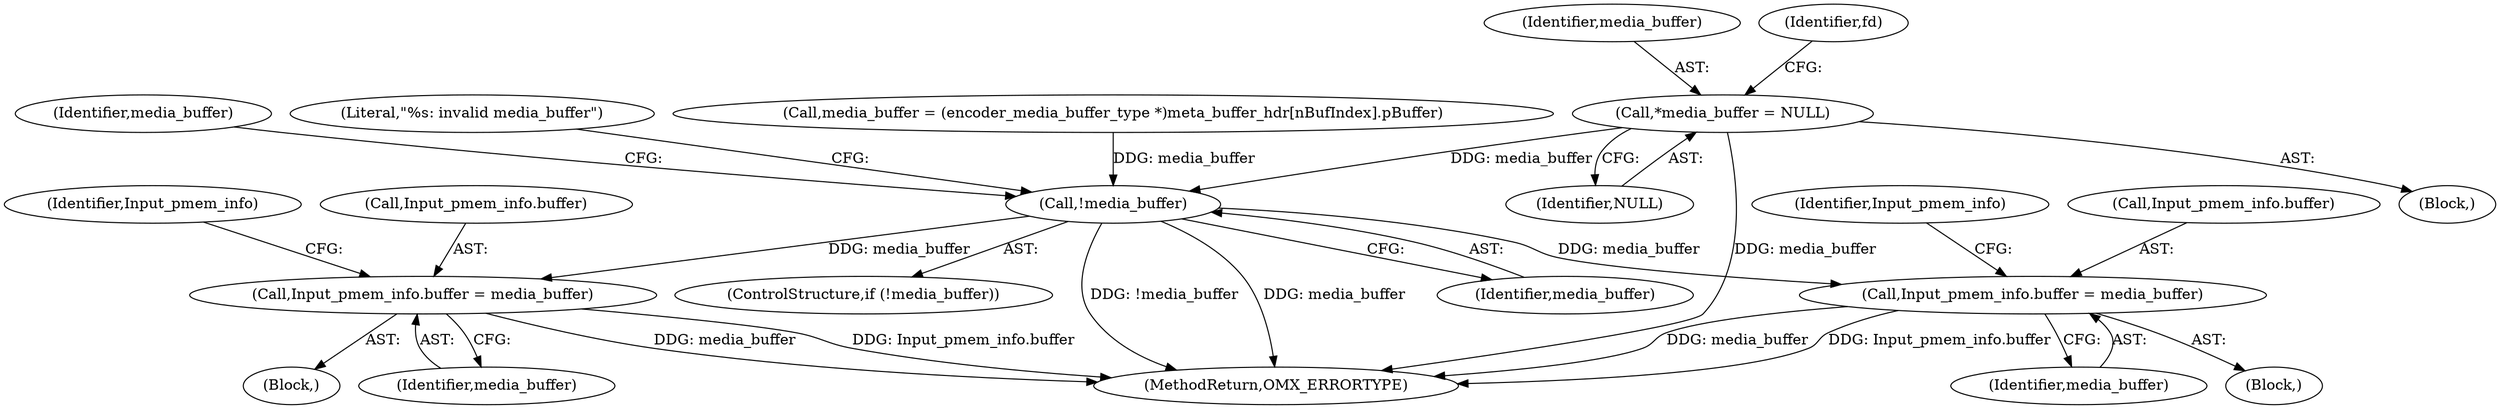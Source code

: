 digraph "0_Android_4ed06d14080d8667d5be14eed200e378cba78345_0@pointer" {
"1000125" [label="(Call,*media_buffer = NULL)"];
"1000314" [label="(Call,!media_buffer)"];
"1000329" [label="(Call,Input_pmem_info.buffer = media_buffer)"];
"1000393" [label="(Call,Input_pmem_info.buffer = media_buffer)"];
"1000393" [label="(Call,Input_pmem_info.buffer = media_buffer)"];
"1000125" [label="(Call,*media_buffer = NULL)"];
"1000104" [label="(Block,)"];
"1000397" [label="(Identifier,media_buffer)"];
"1000400" [label="(Identifier,Input_pmem_info)"];
"1000328" [label="(Block,)"];
"1000315" [label="(Identifier,media_buffer)"];
"1000394" [label="(Call,Input_pmem_info.buffer)"];
"1000336" [label="(Identifier,Input_pmem_info)"];
"1000314" [label="(Call,!media_buffer)"];
"1000127" [label="(Identifier,NULL)"];
"1000384" [label="(Block,)"];
"1000330" [label="(Call,Input_pmem_info.buffer)"];
"1000333" [label="(Identifier,media_buffer)"];
"1000126" [label="(Identifier,media_buffer)"];
"1000325" [label="(Identifier,media_buffer)"];
"1000318" [label="(Literal,\"%s: invalid media_buffer\")"];
"1000619" [label="(MethodReturn,OMX_ERRORTYPE)"];
"1000130" [label="(Identifier,fd)"];
"1000313" [label="(ControlStructure,if (!media_buffer))"];
"1000329" [label="(Call,Input_pmem_info.buffer = media_buffer)"];
"1000174" [label="(Call,media_buffer = (encoder_media_buffer_type *)meta_buffer_hdr[nBufIndex].pBuffer)"];
"1000125" -> "1000104"  [label="AST: "];
"1000125" -> "1000127"  [label="CFG: "];
"1000126" -> "1000125"  [label="AST: "];
"1000127" -> "1000125"  [label="AST: "];
"1000130" -> "1000125"  [label="CFG: "];
"1000125" -> "1000619"  [label="DDG: media_buffer"];
"1000125" -> "1000314"  [label="DDG: media_buffer"];
"1000314" -> "1000313"  [label="AST: "];
"1000314" -> "1000315"  [label="CFG: "];
"1000315" -> "1000314"  [label="AST: "];
"1000318" -> "1000314"  [label="CFG: "];
"1000325" -> "1000314"  [label="CFG: "];
"1000314" -> "1000619"  [label="DDG: media_buffer"];
"1000314" -> "1000619"  [label="DDG: !media_buffer"];
"1000174" -> "1000314"  [label="DDG: media_buffer"];
"1000314" -> "1000329"  [label="DDG: media_buffer"];
"1000314" -> "1000393"  [label="DDG: media_buffer"];
"1000329" -> "1000328"  [label="AST: "];
"1000329" -> "1000333"  [label="CFG: "];
"1000330" -> "1000329"  [label="AST: "];
"1000333" -> "1000329"  [label="AST: "];
"1000336" -> "1000329"  [label="CFG: "];
"1000329" -> "1000619"  [label="DDG: media_buffer"];
"1000329" -> "1000619"  [label="DDG: Input_pmem_info.buffer"];
"1000393" -> "1000384"  [label="AST: "];
"1000393" -> "1000397"  [label="CFG: "];
"1000394" -> "1000393"  [label="AST: "];
"1000397" -> "1000393"  [label="AST: "];
"1000400" -> "1000393"  [label="CFG: "];
"1000393" -> "1000619"  [label="DDG: media_buffer"];
"1000393" -> "1000619"  [label="DDG: Input_pmem_info.buffer"];
}
